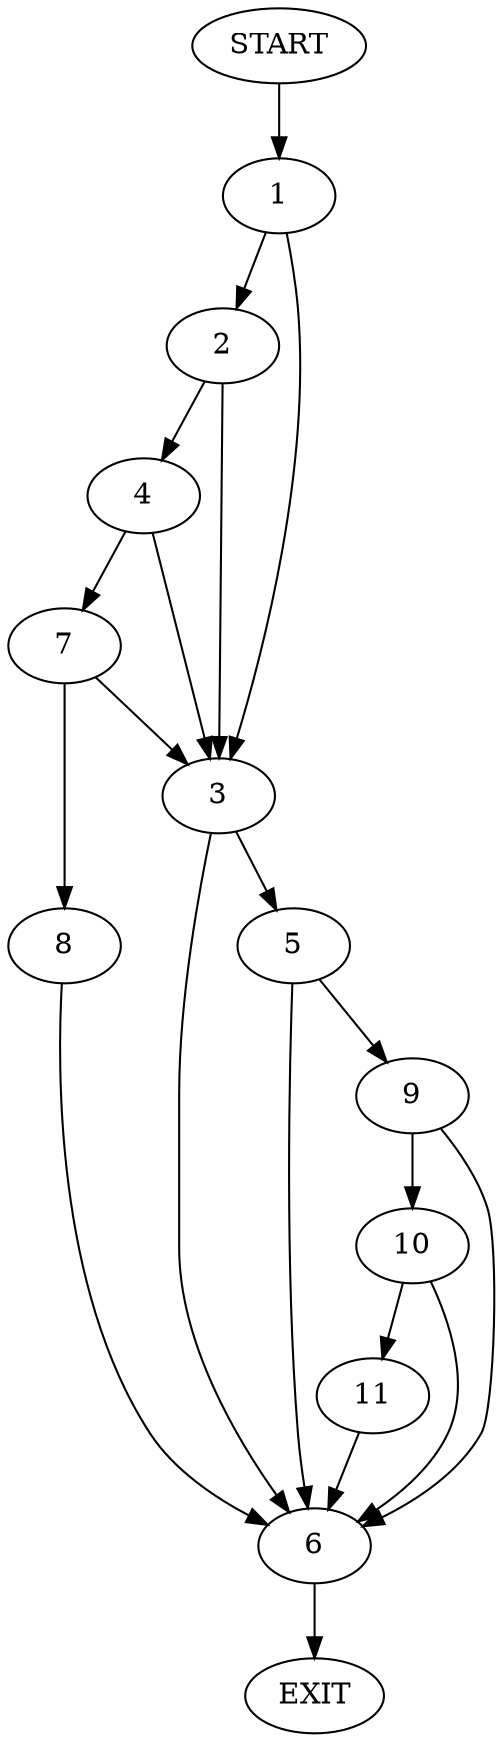 digraph {
0 [label="START"]
12 [label="EXIT"]
0 -> 1
1 -> 2
1 -> 3
2 -> 4
2 -> 3
3 -> 5
3 -> 6
4 -> 7
4 -> 3
7 -> 8
7 -> 3
8 -> 6
6 -> 12
5 -> 9
5 -> 6
9 -> 6
9 -> 10
10 -> 11
10 -> 6
11 -> 6
}
